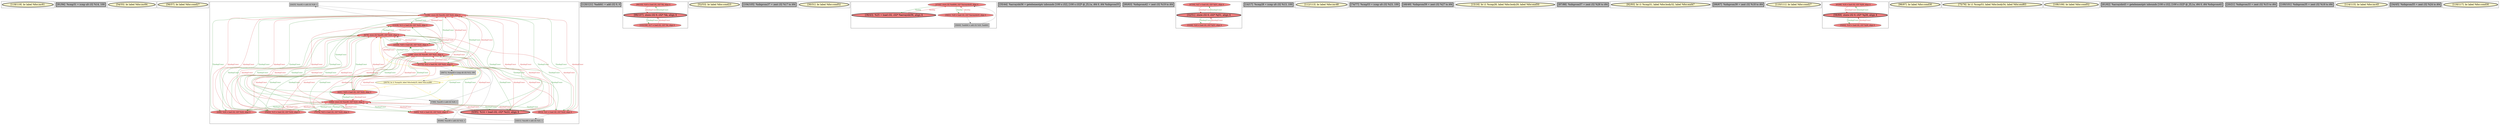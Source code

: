 
digraph G {





subgraph cluster27 {


node959 [penwidth=3.0,fontsize=20,fillcolor=lemonchiffon,label="[118/119]  br label %for.inc61",shape=ellipse,style=filled ]



}

subgraph cluster28 {


node960 [penwidth=3.0,fontsize=20,fillcolor=grey,label="[91/94]  %cmp31 = icmp ult i32 %14, 100",shape=rectangle,style=filled ]



}

subgraph cluster26 {


node958 [penwidth=3.0,fontsize=20,fillcolor=lemonchiffon,label="[54/55]  br label %for.inc64",shape=ellipse,style=filled ]



}

subgraph cluster29 {


node961 [penwidth=3.0,fontsize=20,fillcolor=lemonchiffon,label="[56/57]  br label %for.cond27",shape=ellipse,style=filled ]



}

subgraph cluster25 {


node957 [fillcolor=grey,label="[24/25]  %inc62 = add i32 %28, 1",shape=rectangle,style=filled ]
node956 [fillcolor=grey,label="[7/80]  %inc65 = add i32 %29, 1",shape=rectangle,style=filled ]
node955 [fillcolor=lightcoral,label="[1/90]  store i32 %inc62, i32* %i22, align 4",shape=ellipse,style=filled ]
node938 [fillcolor=grey,label="[83/84]  %inc49 = add i32 %22, 1",shape=rectangle,style=filled ]
node948 [fillcolor=lightcoral,label="[5/82]  store i32 %inc46, i32* %i22, align 4",shape=ellipse,style=filled ]
node952 [fillcolor=lemonchiffon,label="[29/70]  br i1 %cmp24, label %for.body25, label %for.end66",shape=ellipse,style=filled ]
node939 [fillcolor=grey,label="[10/11]  %inc46 = add i32 %21, 1",shape=rectangle,style=filled ]
node942 [fillcolor=lightcoral,label="[13/18]  %13 = load i32, i32* %i22, align 4",shape=ellipse,style=filled ]
node940 [fillcolor=lightcoral,label="[2/89]  %26 = load i32, i32* %i22, align 4",shape=ellipse,style=filled ]
node944 [fillcolor=lightcoral,label="[19/22]  %15 = load i32, i32* %i22, align 4",shape=ellipse,style=filled ]
node949 [fillcolor=lightcoral,label="[73/78]  %23 = load i32, i32* %i22, align 4",shape=ellipse,style=filled ]
node941 [fillcolor=lightcoral,label="[4/85]  %22 = load i32, i32* %i22, align 4",shape=ellipse,style=filled ]
node951 [fillcolor=lightcoral,label="[6/81]  %29 = load i32, i32* %i22, align 4",shape=ellipse,style=filled ]
node943 [penwidth=3.0,fontsize=20,fillcolor=lightcoral,label="[0/95]  %14 = load i32, i32* %i22, align 4",shape=ellipse,style=filled ]
node945 [fillcolor=lightcoral,label="[9/12]  %21 = load i32, i32* %i22, align 4",shape=ellipse,style=filled ]
node946 [fillcolor=lightcoral,label="[27/72]  %12 = load i32, i32* %i22, align 4",shape=ellipse,style=filled ]
node947 [fillcolor=lightcoral,label="[3/86]  store i32 %inc49, i32* %i22, align 4",shape=ellipse,style=filled ]
node954 [fillcolor=lightcoral,label="[8/79]  store i32 %inc65, i32* %i22, align 4",shape=ellipse,style=filled ]
node950 [fillcolor=lightcoral,label="[23/26]  %28 = load i32, i32* %i22, align 4",shape=ellipse,style=filled ]
node953 [fillcolor=grey,label="[28/71]  %cmp24 = icmp ult i32 %12, 100",shape=rectangle,style=filled ]

node952->node954 [style=solid,color=gold,label="C",penwidth=1.0,fontcolor=gold ]
node952->node951 [style=solid,color=gold,label="C",penwidth=1.0,fontcolor=gold ]
node951->node955 [style=solid,color=firebrick3,label="A|indep|Const",penwidth=1.0,fontcolor=firebrick3 ]
node954->node944 [style=solid,color=forestgreen,label="T|indep|Const",penwidth=1.0,fontcolor=forestgreen ]
node955->node951 [style=solid,color=forestgreen,label="T|indep|Const",penwidth=1.0,fontcolor=forestgreen ]
node951->node954 [style=solid,color=firebrick3,label="A|indep|Const",penwidth=1.0,fontcolor=firebrick3 ]
node954->node951 [style=solid,color=forestgreen,label="T|indep|Const",penwidth=1.0,fontcolor=forestgreen ]
node950->node955 [style=solid,color=firebrick3,label="A|indep|Const",penwidth=1.0,fontcolor=firebrick3 ]
node949->node955 [style=solid,color=firebrick3,label="A|indep|Const",penwidth=1.0,fontcolor=firebrick3 ]
node955->node949 [style=solid,color=forestgreen,label="T|indep|Const",penwidth=1.0,fontcolor=forestgreen ]
node949->node954 [style=solid,color=firebrick3,label="A|indep|Const",penwidth=1.0,fontcolor=firebrick3 ]
node954->node949 [style=solid,color=forestgreen,label="T|indep|Const",penwidth=1.0,fontcolor=forestgreen ]
node952->node953 [style=solid,color=gold,label="C",penwidth=1.0,fontcolor=gold ]
node948->node942 [style=solid,color=forestgreen,label="T|indep|Const",penwidth=1.0,fontcolor=forestgreen ]
node948->node943 [style=solid,color=forestgreen,label="T|indep|Const",penwidth=1.0,fontcolor=forestgreen ]
node947->node950 [style=solid,color=forestgreen,label="T|indep|Const",penwidth=1.0,fontcolor=forestgreen ]
node947->node944 [style=solid,color=forestgreen,label="T|indep|Const",penwidth=1.0,fontcolor=forestgreen ]
node944->node947 [style=solid,color=firebrick3,label="A|indep|Const",penwidth=1.0,fontcolor=firebrick3 ]
node943->node955 [style=solid,color=firebrick3,label="A|indep|Const",penwidth=1.0,fontcolor=firebrick3 ]
node948->node946 [style=solid,color=forestgreen,label="T|indep|Const",penwidth=1.0,fontcolor=forestgreen ]
node943->node948 [style=solid,color=firebrick3,label="A|indep|Const",penwidth=1.0,fontcolor=firebrick3 ]
node947->node949 [style=solid,color=forestgreen,label="T|indep|Const",penwidth=1.0,fontcolor=forestgreen ]
node942->node954 [style=solid,color=firebrick3,label="A|indep|Const",penwidth=1.0,fontcolor=firebrick3 ]
node948->node945 [style=solid,color=forestgreen,label="T|indep|Const",penwidth=1.0,fontcolor=forestgreen ]
node947->node951 [style=solid,color=forestgreen,label="T|indep|Const",penwidth=1.0,fontcolor=forestgreen ]
node939->node948 [style=solid,color=black,label="",penwidth=0.5,fontcolor=black ]
node945->node948 [style=solid,color=firebrick3,label="A|indep|Const",penwidth=1.0,fontcolor=firebrick3 ]
node945->node955 [style=solid,color=firebrick3,label="A|indep|Const",penwidth=1.0,fontcolor=firebrick3 ]
node952->node952 [style=solid,color=gold,label="C",penwidth=1.0,fontcolor=gold ]
node950->node954 [style=solid,color=firebrick3,label="A|indep|Const",penwidth=1.0,fontcolor=firebrick3 ]
node954->node946 [style=solid,color=forestgreen,label="T|indep|Const",penwidth=1.0,fontcolor=forestgreen ]
node946->node954 [style=solid,color=firebrick3,label="A|indep|Const",penwidth=1.0,fontcolor=firebrick3 ]
node955->node946 [style=solid,color=forestgreen,label="T|indep|Const",penwidth=1.0,fontcolor=forestgreen ]
node955->node940 [style=solid,color=forestgreen,label="T|indep|Const",penwidth=1.0,fontcolor=forestgreen ]
node946->node947 [style=solid,color=firebrick3,label="A|indep|Const",penwidth=1.0,fontcolor=firebrick3 ]
node949->node947 [style=solid,color=firebrick3,label="A|indep|Const",penwidth=1.0,fontcolor=firebrick3 ]
node948->node940 [style=solid,color=forestgreen,label="T|indep|Const",penwidth=1.0,fontcolor=forestgreen ]
node946->node955 [style=solid,color=firebrick3,label="A|indep|Const",penwidth=1.0,fontcolor=firebrick3 ]
node940->node955 [style=solid,color=firebrick3,label="A|indep|Const",penwidth=1.0,fontcolor=firebrick3 ]
node942->node948 [style=solid,color=firebrick3,label="A|indep|Const",penwidth=1.0,fontcolor=firebrick3 ]
node952->node956 [style=solid,color=gold,label="C",penwidth=1.0,fontcolor=gold ]
node948->node950 [style=solid,color=forestgreen,label="T|indep|Const",penwidth=1.0,fontcolor=forestgreen ]
node955->node945 [style=solid,color=forestgreen,label="T|indep|Const",penwidth=1.0,fontcolor=forestgreen ]
node945->node939 [style=solid,color=black,label="",penwidth=0.5,fontcolor=black ]
node950->node957 [style=solid,color=black,label="",penwidth=0.5,fontcolor=black ]
node954->node943 [style=solid,color=forestgreen,label="T|indep|Const",penwidth=1.0,fontcolor=forestgreen ]
node952->node946 [style=solid,color=gold,label="C",penwidth=1.0,fontcolor=gold ]
node947->node945 [style=solid,color=forestgreen,label="T|indep|Const",penwidth=1.0,fontcolor=forestgreen ]
node957->node955 [style=solid,color=black,label="",penwidth=0.5,fontcolor=black ]
node940->node948 [style=solid,color=firebrick3,label="A|indep|Const",penwidth=1.0,fontcolor=firebrick3 ]
node946->node953 [style=solid,color=black,label="",penwidth=0.5,fontcolor=black ]
node955->node943 [style=solid,color=forestgreen,label="T|indep|Const",penwidth=1.0,fontcolor=forestgreen ]
node943->node954 [style=solid,color=firebrick3,label="A|indep|Const",penwidth=1.0,fontcolor=firebrick3 ]
node953->node952 [style=solid,color=black,label="",penwidth=0.5,fontcolor=black ]
node947->node943 [style=solid,color=forestgreen,label="T|indep|Const",penwidth=1.0,fontcolor=forestgreen ]
node955->node950 [style=solid,color=forestgreen,label="T|indep|Const",penwidth=1.0,fontcolor=forestgreen ]
node938->node947 [style=solid,color=black,label="",penwidth=0.5,fontcolor=black ]
node954->node940 [style=solid,color=forestgreen,label="T|indep|Const",penwidth=1.0,fontcolor=forestgreen ]
node946->node948 [style=solid,color=firebrick3,label="A|indep|Const",penwidth=1.0,fontcolor=firebrick3 ]
node955->node941 [style=solid,color=forestgreen,label="T|indep|Const",penwidth=1.0,fontcolor=forestgreen ]
node941->node954 [style=solid,color=firebrick3,label="A|indep|Const",penwidth=1.0,fontcolor=firebrick3 ]
node942->node947 [style=solid,color=firebrick3,label="A|indep|Const",penwidth=1.0,fontcolor=firebrick3 ]
node954->node941 [style=solid,color=forestgreen,label="T|indep|Const",penwidth=1.0,fontcolor=forestgreen ]
node940->node947 [style=solid,color=firebrick3,label="A|indep|Const",penwidth=1.0,fontcolor=firebrick3 ]
node954->node942 [style=solid,color=forestgreen,label="T|indep|Const",penwidth=1.0,fontcolor=forestgreen ]
node951->node956 [style=solid,color=black,label="",penwidth=0.5,fontcolor=black ]
node948->node949 [style=solid,color=forestgreen,label="T|indep|Const",penwidth=1.0,fontcolor=forestgreen ]
node947->node942 [style=solid,color=forestgreen,label="T|indep|Const",penwidth=1.0,fontcolor=forestgreen ]
node951->node948 [style=solid,color=firebrick3,label="A|indep|Const",penwidth=1.0,fontcolor=firebrick3 ]
node949->node948 [style=solid,color=firebrick3,label="A|indep|Const",penwidth=1.0,fontcolor=firebrick3 ]
node950->node947 [style=solid,color=firebrick3,label="A|indep|Const",penwidth=1.0,fontcolor=firebrick3 ]
node954->node945 [style=solid,color=forestgreen,label="T|indep|Const",penwidth=1.0,fontcolor=forestgreen ]
node945->node954 [style=solid,color=firebrick3,label="A|indep|Const",penwidth=1.0,fontcolor=firebrick3 ]
node943->node947 [style=solid,color=firebrick3,label="A|indep|Const",penwidth=1.0,fontcolor=firebrick3 ]
node941->node955 [style=solid,color=firebrick3,label="A|indep|Const",penwidth=1.0,fontcolor=firebrick3 ]
node941->node948 [style=solid,color=firebrick3,label="A|indep|Const",penwidth=1.0,fontcolor=firebrick3 ]
node944->node948 [style=solid,color=firebrick3,label="A|indep|Const",penwidth=1.0,fontcolor=firebrick3 ]
node948->node944 [style=solid,color=forestgreen,label="T|indep|Const",penwidth=1.0,fontcolor=forestgreen ]
node947->node940 [style=solid,color=forestgreen,label="T|indep|Const",penwidth=1.0,fontcolor=forestgreen ]
node942->node955 [style=solid,color=firebrick3,label="A|indep|Const",penwidth=1.0,fontcolor=firebrick3 ]
node955->node942 [style=solid,color=forestgreen,label="T|indep|Const",penwidth=1.0,fontcolor=forestgreen ]
node954->node950 [style=solid,color=forestgreen,label="T|indep|Const",penwidth=1.0,fontcolor=forestgreen ]
node947->node946 [style=solid,color=forestgreen,label="T|indep|Const",penwidth=1.0,fontcolor=forestgreen ]
node948->node941 [style=solid,color=forestgreen,label="T|indep|Const",penwidth=1.0,fontcolor=forestgreen ]
node947->node941 [style=solid,color=forestgreen,label="T|indep|Const",penwidth=1.0,fontcolor=forestgreen ]
node944->node954 [style=solid,color=firebrick3,label="A|indep|Const",penwidth=1.0,fontcolor=firebrick3 ]
node955->node944 [style=solid,color=forestgreen,label="T|indep|Const",penwidth=1.0,fontcolor=forestgreen ]
node944->node955 [style=solid,color=firebrick3,label="A|indep|Const",penwidth=1.0,fontcolor=firebrick3 ]
node948->node951 [style=solid,color=forestgreen,label="T|indep|Const",penwidth=1.0,fontcolor=forestgreen ]
node940->node954 [style=solid,color=firebrick3,label="A|indep|Const",penwidth=1.0,fontcolor=firebrick3 ]
node956->node954 [style=solid,color=black,label="",penwidth=0.5,fontcolor=black ]
node941->node947 [style=solid,color=firebrick3,label="A|indep|Const",penwidth=1.0,fontcolor=firebrick3 ]
node941->node938 [style=solid,color=black,label="",penwidth=0.5,fontcolor=black ]
node945->node947 [style=solid,color=firebrick3,label="A|indep|Const",penwidth=1.0,fontcolor=firebrick3 ]
node951->node947 [style=solid,color=firebrick3,label="A|indep|Const",penwidth=1.0,fontcolor=firebrick3 ]
node950->node948 [style=solid,color=firebrick3,label="A|indep|Const",penwidth=1.0,fontcolor=firebrick3 ]


}

subgraph cluster24 {


node937 [penwidth=3.0,fontsize=20,fillcolor=grey,label="[120/121]  %add41 = add i32 0, 0",shape=rectangle,style=filled ]



}

subgraph cluster22 {


node935 [fillcolor=lightcoral,label="[99/102]  %16 = load i32, i32* %k, align 4",shape=ellipse,style=filled ]
node933 [fillcolor=lightcoral,label="[103/106]  %17 = load i32, i32* %k, align 4",shape=ellipse,style=filled ]
node934 [penwidth=3.0,fontsize=20,fillcolor=lightcoral,label="[98/107]  store i32 0, i32* %k, align 4",shape=ellipse,style=filled ]

node933->node934 [style=solid,color=firebrick3,label="A|indep|Const",penwidth=1.0,fontcolor=firebrick3 ]
node934->node933 [style=solid,color=forestgreen,label="T|indep|Const",penwidth=1.0,fontcolor=forestgreen ]
node935->node934 [style=solid,color=firebrick3,label="A|indep|Const",penwidth=1.0,fontcolor=firebrick3 ]
node934->node935 [style=solid,color=forestgreen,label="T|indep|Const",penwidth=1.0,fontcolor=forestgreen ]


}

subgraph cluster20 {


node931 [penwidth=3.0,fontsize=20,fillcolor=lemonchiffon,label="[52/53]  br label %for.cond23",shape=ellipse,style=filled ]



}

subgraph cluster18 {


node929 [penwidth=3.0,fontsize=20,fillcolor=grey,label="[104/105]  %idxprom37 = zext i32 %17 to i64",shape=rectangle,style=filled ]



}

subgraph cluster16 {


node924 [penwidth=3.0,fontsize=20,fillcolor=lemonchiffon,label="[30/31]  br label %for.cond52",shape=ellipse,style=filled ]



}

subgraph cluster17 {


node928 [fillcolor=lightcoral,label="[37/42]  store i32 %add44, i32* %arrayidx43, align 4",shape=ellipse,style=filled ]
node927 [penwidth=3.0,fontsize=20,fillcolor=lightcoral,label="[36/43]  %25 = load i32, i32* %arrayidx56, align 4",shape=ellipse,style=filled ]
node925 [fillcolor=lightcoral,label="[38/41]  %20 = load i32, i32* %arrayidx43, align 4",shape=ellipse,style=filled ]
node926 [fillcolor=grey,label="[39/40]  %add44 = add i32 %20, %add41",shape=rectangle,style=filled ]

node925->node926 [style=solid,color=black,label="",penwidth=0.5,fontcolor=black ]
node926->node928 [style=solid,color=black,label="",penwidth=0.5,fontcolor=black ]
node925->node928 [style=solid,color=firebrick3,label="A|indep",penwidth=1.0,fontcolor=firebrick3 ]
node928->node925 [style=solid,color=forestgreen,label="T|indep",penwidth=1.0,fontcolor=forestgreen ]
node927->node928 [style=solid,color=firebrick3,label="A|indep",penwidth=1.0,fontcolor=firebrick3 ]
node928->node927 [style=solid,color=forestgreen,label="T|indep",penwidth=1.0,fontcolor=forestgreen ]


}

subgraph cluster4 {


node910 [penwidth=3.0,fontsize=20,fillcolor=grey,label="[35/44]  %arrayidx56 = getelementptr inbounds [100 x i32], [100 x i32]* @_ZL1a, i64 0, i64 %idxprom55",shape=rectangle,style=filled ]



}

subgraph cluster3 {


node909 [penwidth=3.0,fontsize=20,fillcolor=grey,label="[60/63]  %idxprom42 = zext i32 %19 to i64",shape=rectangle,style=filled ]



}

subgraph cluster2 {


node908 [fillcolor=lightcoral,label="[47/50]  %27 = load i32, i32* %j51, align 4",shape=ellipse,style=filled ]
node906 [fillcolor=lightcoral,label="[33/46]  %24 = load i32, i32* %j51, align 4",shape=ellipse,style=filled ]
node907 [penwidth=3.0,fontsize=20,fillcolor=lightcoral,label="[32/51]  store i32 0, i32* %j51, align 4",shape=ellipse,style=filled ]

node907->node906 [style=solid,color=forestgreen,label="T|indep|Const",penwidth=1.0,fontcolor=forestgreen ]
node906->node907 [style=solid,color=firebrick3,label="A|indep|Const",penwidth=1.0,fontcolor=firebrick3 ]
node908->node907 [style=solid,color=firebrick3,label="A|indep|Const",penwidth=1.0,fontcolor=firebrick3 ]
node907->node908 [style=solid,color=forestgreen,label="T|indep|Const",penwidth=1.0,fontcolor=forestgreen ]


}

subgraph cluster1 {


node905 [penwidth=3.0,fontsize=20,fillcolor=grey,label="[14/17]  %cmp28 = icmp ult i32 %13, 100",shape=rectangle,style=filled ]



}

subgraph cluster12 {


node920 [penwidth=3.0,fontsize=20,fillcolor=lemonchiffon,label="[112/113]  br label %for.inc48",shape=ellipse,style=filled ]



}

subgraph cluster32 {


node964 [penwidth=3.0,fontsize=20,fillcolor=grey,label="[74/77]  %cmp53 = icmp ult i32 %23, 100",shape=rectangle,style=filled ]



}

subgraph cluster5 {


node911 [penwidth=3.0,fontsize=20,fillcolor=grey,label="[48/49]  %idxprom59 = zext i32 %27 to i64",shape=rectangle,style=filled ]



}

subgraph cluster0 {


node904 [penwidth=3.0,fontsize=20,fillcolor=lemonchiffon,label="[15/16]  br i1 %cmp28, label %for.body29, label %for.end50",shape=ellipse,style=filled ]



}

subgraph cluster31 {


node963 [penwidth=3.0,fontsize=20,fillcolor=grey,label="[87/88]  %idxprom57 = zext i32 %26 to i64",shape=rectangle,style=filled ]



}

subgraph cluster30 {


node962 [penwidth=3.0,fontsize=20,fillcolor=lemonchiffon,label="[92/93]  br i1 %cmp31, label %for.body32, label %for.end47",shape=ellipse,style=filled ]



}

subgraph cluster6 {


node912 [penwidth=3.0,fontsize=20,fillcolor=grey,label="[66/67]  %idxprom39 = zext i32 %18 to i64",shape=rectangle,style=filled ]



}

subgraph cluster14 {


node922 [penwidth=3.0,fontsize=20,fillcolor=lemonchiffon,label="[110/111]  br label %for.cond27",shape=ellipse,style=filled ]



}

subgraph cluster7 {


node915 [fillcolor=lightcoral,label="[65/68]  %18 = load i32, i32* %j26, align 4",shape=ellipse,style=filled ]
node913 [penwidth=3.0,fontsize=20,fillcolor=lightcoral,label="[58/69]  store i32 0, i32* %j26, align 4",shape=ellipse,style=filled ]
node914 [fillcolor=lightcoral,label="[59/64]  %19 = load i32, i32* %j26, align 4",shape=ellipse,style=filled ]

node913->node915 [style=solid,color=forestgreen,label="T|indep|Const",penwidth=1.0,fontcolor=forestgreen ]
node915->node913 [style=solid,color=firebrick3,label="A|indep|Const",penwidth=1.0,fontcolor=firebrick3 ]
node914->node913 [style=solid,color=firebrick3,label="A|indep|Const",penwidth=1.0,fontcolor=firebrick3 ]
node913->node914 [style=solid,color=forestgreen,label="T|indep|Const",penwidth=1.0,fontcolor=forestgreen ]


}

subgraph cluster23 {


node936 [penwidth=3.0,fontsize=20,fillcolor=lemonchiffon,label="[96/97]  br label %for.cond30",shape=ellipse,style=filled ]



}

subgraph cluster8 {


node916 [penwidth=3.0,fontsize=20,fillcolor=lemonchiffon,label="[75/76]  br i1 %cmp53, label %for.body54, label %for.end63",shape=ellipse,style=filled ]



}

subgraph cluster21 {


node932 [penwidth=3.0,fontsize=20,fillcolor=lemonchiffon,label="[108/109]  br label %for.cond52",shape=ellipse,style=filled ]



}

subgraph cluster9 {


node917 [penwidth=3.0,fontsize=20,fillcolor=grey,label="[61/62]  %arrayidx43 = getelementptr inbounds [100 x i32], [100 x i32]* @_ZL1a, i64 0, i64 %idxprom42",shape=rectangle,style=filled ]



}

subgraph cluster19 {


node930 [penwidth=3.0,fontsize=20,fillcolor=grey,label="[20/21]  %idxprom33 = zext i32 %15 to i64",shape=rectangle,style=filled ]



}

subgraph cluster10 {


node918 [penwidth=3.0,fontsize=20,fillcolor=grey,label="[100/101]  %idxprom35 = zext i32 %16 to i64",shape=rectangle,style=filled ]



}

subgraph cluster11 {


node919 [penwidth=3.0,fontsize=20,fillcolor=lemonchiffon,label="[114/115]  br label %for.inc45",shape=ellipse,style=filled ]



}

subgraph cluster13 {


node921 [penwidth=3.0,fontsize=20,fillcolor=grey,label="[34/45]  %idxprom55 = zext i32 %24 to i64",shape=rectangle,style=filled ]



}

subgraph cluster15 {


node923 [penwidth=3.0,fontsize=20,fillcolor=lemonchiffon,label="[116/117]  br label %for.cond30",shape=ellipse,style=filled ]



}

}
